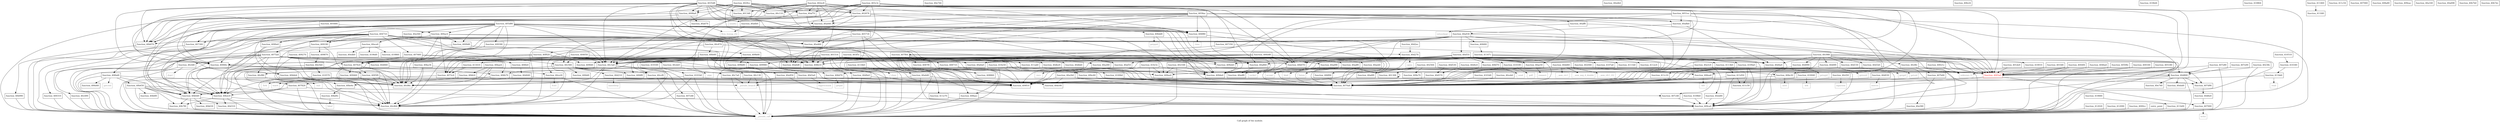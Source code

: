 digraph "Call graph of the module." {
  label="Call graph of the module.";
  node [shape=record];

  Node_function_401514 [label="{function_401514}"];
  Node_function_40238c [label="{function_40238c}"];
  Node_function_401de0 [label="{function_401de0}"];
  Node_function_402040 [label="{function_402040}"];
  Node_function_402168 [label="{function_402168}"];
  Node_function_401fd0 [label="{function_401fd0}"];
  Node_function_403c3c [label="{function_403c3c}"];
  Node_function_403f5c [label="{function_403f5c}"];
  Node_function_404050 [label="{function_404050}"];
  Node_function_4044f4 [label="{function_4044f4}"];
  Node_function_4046a4 [label="{function_4046a4}"];
  Node_function_404710 [label="{function_404710}"];
  Node_function_400ac4 [label="{function_400ac4}"];
  Node_function_401308 [label="{function_401308}"];
  Node_function_4013d0 [label="{function_4013d0}"];
  Node_function_402564 [label="{function_402564}"];
  Node_function_400e88 [label="{function_400e88}"];
  Node_function_4029cc [label="{function_4029cc}"];
  Node_function_402ec8 [label="{function_402ec8}"];
  Node_function_4035d8 [label="{function_4035d8}"];
  Node_function_402878 [label="{function_402878}"];
  Node_function_40d310 [label="{function_40d310}"];
  Node_function_40d3a0 [label="{function_40d3a0}"];
  Node_function_40d440 [label="{function_40d440}"];
  Node_function_40d4a0 [label="{function_40d4a0}"];
  Node_function_40d4c0 [label="{function_40d4c0}"];
  Node_function_40d530 [label="{function_40d530}"];
  Node_function_40d570 [label="{function_40d570}"];
  Node_function_40d660 [label="{function_40d660}"];
  Node_function_40d6e0 [label="{function_40d6e0}"];
  Node_function_40d800 [label="{function_40d800}"];
  Node_function_40d9e0 [label="{function_40d9e0}"];
  Node_function_40db20 [label="{function_40db20}"];
  Node_function_40dbb0 [label="{function_40dbb0}"];
  Node_function_40dc00 [label="{function_40dc00}"];
  Node_function_40dd60 [label="{function_40dd60}"];
  Node_function_40e5b0 [label="{function_40e5b0}"];
  Node_function_40e740 [label="{function_40e740}"];
  Node_function_40e744 [label="{function_40e744}"];
  Node_function_40e850 [label="{function_40e850}"];
  Node_function_40eb80 [label="{function_40eb80}"];
  Node_function_40ebd0 [label="{function_40ebd0}"];
  Node_function_40ece0 [label="{function_40ece0}"];
  Node_function_40edb0 [label="{function_40edb0}"];
  Node_function_40edb4 [label="{function_40edb4}"];
  Node_function_40edf0 [label="{function_40edf0}"];
  Node_function_40ef10 [label="{function_40ef10}"];
  Node_function_40f920 [label="{function_40f920}"];
  Node_function_40fd00 [label="{function_40fd00}"];
  Node_function_40fd70 [label="{function_40fd70}"];
  Node_function_40fdd0 [label="{function_40fdd0}"];
  Node_function_40fdf8 [label="{function_40fdf8}"];
  Node_function_40fe24 [label="{function_40fe24}"];
  Node_function_40fe60 [label="{function_40fe60}"];
  Node_function_410010 [label="{function_410010}"];
  Node_function_410040 [label="{function_410040}"];
  Node_function_4100b0 [label="{function_4100b0}"];
  Node_function_410100 [label="{function_410100}"];
  Node_function_410160 [label="{function_410160}"];
  Node_function_4101b0 [label="{function_4101b0}"];
  Node_function_410340 [label="{function_410340}"];
  Node_function_4103d0 [label="{function_4103d0}"];
  Node_function_410510 [label="{function_410510}"];
  Node_function_410570 [label="{function_410570}"];
  Node_function_410660 [label="{function_410660}"];
  Node_function_4106d0 [label="{function_4106d0}"];
  Node_function_4106d4 [label="{function_4106d4}"];
  Node_function_4107a0 [label="{function_4107a0}"];
  Node_function_410860 [label="{function_410860}"];
  Node_function_410864 [label="{function_410864}"];
  Node_function_4108b0 [label="{function_4108b0}"];
  Node_function_4109a0 [label="{function_4109a0}"];
  Node_function_410c5c [label="{function_410c5c}"];
  Node_function_410e50 [label="{function_410e50}"];
  Node_function_4111b0 [label="{function_4111b0}"];
  Node_function_4112c0 [label="{function_4112c0}"];
  Node_function_4113b0 [label="{function_4113b0}"];
  Node_function_411460 [label="{function_411460}"];
  Node_function_4114b0 [label="{function_4114b0}"];
  Node_function_411610 [label="{function_411610}"];
  Node_function_41167c [label="{function_41167c}"];
  Node_function_411ab0 [label="{function_411ab0}"];
  Node_function_411b00 [label="{function_411b00}"];
  Node_function_411bb0 [label="{function_411bb0}"];
  Node_function_411c10 [label="{function_411c10}"];
  Node_function_411c50 [label="{function_411c50}"];
  Node_function_411c54 [label="{function_411c54}"];
  Node_function_411d50 [label="{function_411d50}"];
  Node_function_411e70 [label="{function_411e70}"];
  Node_function_411fd0 [label="{function_411fd0}"];
  Node_function_412020 [label="{function_412020}"];
  Node_function_412090 [label="{function_412090}"];
  Node___asm_neg_d_double [color="gray50", fontcolor="gray50", label="{__asm_neg_d_double}"];
  Node___asm_cfc1_i32 [color="gray50", fontcolor="gray50", label="{__asm_cfc1_i32}"];
  Node___asm_ctc1 [color="gray50", fontcolor="gray50", label="{__asm_ctc1}"];
  Node_unknown_0 [color="gray50", fontcolor="gray50", label="{unknown_0}"];
  Node_close [color="gray50", fontcolor="gray50", label="{close}"];
  Node_fork [color="gray50", fontcolor="gray50", label="{fork}"];
  Node_getcwd [color="gray50", fontcolor="gray50", label="{getcwd}"];
  Node_getpid [color="gray50", fontcolor="gray50", label="{getpid}"];
  Node_getppid [color="gray50", fontcolor="gray50", label="{getppid}"];
  Node_ioctl [color="gray50", fontcolor="gray50", label="{ioctl}"];
  Node_kill [color="gray50", fontcolor="gray50", label="{kill}"];
  Node_time [color="gray50", fontcolor="gray50", label="{time}"];
  Node_write [color="gray50", fontcolor="gray50", label="{write}"];
  Node_accept [color="gray50", fontcolor="gray50", label="{accept}"];
  Node_bind [color="gray50", fontcolor="gray50", label="{bind}"];
  Node_connect [color="gray50", fontcolor="gray50", label="{connect}"];
  Node_listen [color="gray50", fontcolor="gray50", label="{listen}"];
  Node_recv [color="gray50", fontcolor="gray50", label="{recv}"];
  Node_sendto [color="gray50", fontcolor="gray50", label="{sendto}"];
  Node_setsockopt [color="gray50", fontcolor="gray50", label="{setsockopt}"];
  Node_socket [color="gray50", fontcolor="gray50", label="{socket}"];
  Node_pipe [color="gray50", fontcolor="gray50", label="{pipe}"];
  Node_fcntl [color="gray50", fontcolor="gray50", label="{fcntl}"];
  Node_sigaction [color="gray50", fontcolor="gray50", label="{sigaction}"];
  Node_exit [color="gray50", fontcolor="gray50", label="{exit}"];
  Node_dup2 [color="gray50", fontcolor="gray50", label="{dup2}"];
  Node_getegid [color="gray50", fontcolor="gray50", label="{getegid}"];
  Node_execve [color="gray50", fontcolor="gray50", label="{execve}"];
  Node_geteuid [color="gray50", fontcolor="gray50", label="{geteuid}"];
  Node_getgid [color="gray50", fontcolor="gray50", label="{getgid}"];
  Node_getuid [color="gray50", fontcolor="gray50", label="{getuid}"];
  Node_nanosleep [color="gray50", fontcolor="gray50", label="{nanosleep}"];
  Node_open [color="gray50", fontcolor="gray50", label="{open}"];
  Node_sigprocmask [color="gray50", fontcolor="gray50", label="{sigprocmask}"];
  Node_wait4 [color="gray50", fontcolor="gray50", label="{wait4}"];
  Node_send [color="gray50", fontcolor="gray50", label="{send}"];
  Node_brk [color="gray50", fontcolor="gray50", label="{brk}"];
  Node_poll [color="gray50", fontcolor="gray50", label="{poll}"];
  Node_read [color="gray50", fontcolor="gray50", label="{read}"];
  Node_llvm_bswap_i32 [color="gray50", fontcolor="gray50", label="{llvm_bswap_i32}"];
  Node_fabsf [color="gray50", fontcolor="gray50", label="{fabsf}"];
  Node_function_40508c [label="{function_40508c}"];
  Node_function_405180 [label="{function_405180}"];
  Node_function_4051ec [label="{function_4051ec}"];
  Node_function_405684 [label="{function_405684}"];
  Node_function_405718 [label="{function_405718}"];
  Node_function_4058ac [label="{function_4058ac}"];
  Node_function_405d80 [label="{function_405d80}"];
  Node_function_406b10 [label="{function_406b10}"];
  Node_function_406b70 [label="{function_406b70}"];
  Node_function_406bd0 [label="{function_406bd0}"];
  Node_function_406d40 [label="{function_406d40}"];
  Node_function_406d70 [label="{function_406d70}"];
  Node_function_406dd0 [label="{function_406dd0}"];
  Node_function_406e30 [label="{function_406e30}"];
  Node_function_406ea0 [label="{function_406ea0}"];
  Node_function_406f00 [label="{function_406f00}"];
  Node_function_406f80 [label="{function_406f80}"];
  Node_function_406fe0 [label="{function_406fe0}"];
  Node_function_407000 [label="{function_407000}"];
  Node_function_407060 [label="{function_407060}"];
  Node_function_4070a0 [label="{function_4070a0}"];
  Node_function_4070c0 [label="{function_4070c0}"];
  Node_function_4072c0 [label="{function_4072c0}"];
  Node_function_407300 [label="{function_407300}"];
  Node_function_407350 [label="{function_407350}"];
  Node_function_407460 [label="{function_407460}"];
  Node_function_4075a4 [label="{function_4075a4}"];
  Node_function_407820 [label="{function_407820}"];
  Node_function_407b90 [label="{function_407b90}"];
  Node_function_407c48 [label="{function_407c48}"];
  Node_function_407c68 [label="{function_407c68}"];
  Node_function_407d90 [label="{function_407d90}"];
  Node_function_407e00 [label="{function_407e00}"];
  Node_function_40bc60 [label="{function_40bc60}"];
  Node_function_40bd9c [label="{function_40bd9c}"];
  Node_function_407e80 [label="{function_407e80}"];
  Node_function_407f64 [label="{function_407f64}"];
  Node_function_408710 [label="{function_408710}"];
  Node_function_4087f0 [label="{function_4087f0}"];
  Node_function_408860 [label="{function_408860}"];
  Node_function_408a80 [label="{function_408a80}"];
  Node_function_408aec [label="{function_408aec}"];
  Node_function_4090e0 [label="{function_4090e0}"];
  Node_function_409190 [label="{function_409190}"];
  Node_function_409270 [label="{function_409270}"];
  Node_function_409390 [label="{function_409390}"];
  Node_function_409460 [label="{function_409460}"];
  Node_function_4095f0 [label="{function_4095f0}"];
  Node_function_409870 [label="{function_409870}"];
  Node_function_409980 [label="{function_409980}"];
  Node_function_409b00 [label="{function_409b00}"];
  Node_function_409b80 [label="{function_409b80}"];
  Node_function_409ca0 [label="{function_409ca0}"];
  Node_function_409de0 [label="{function_409de0}"];
  Node_function_409e70 [label="{function_409e70}"];
  Node_function_409eac [label="{function_409eac}"];
  Node_function_409eb0 [label="{function_409eb0}"];
  Node_function_409ee0 [label="{function_409ee0}"];
  Node_function_409f10 [label="{function_409f10}"];
  Node_function_409fd0 [label="{function_409fd0}"];
  Node_function_40a0a0 [label="{function_40a0a0}"];
  Node_function_40a160 [label="{function_40a160}"];
  Node_function_40a260 [label="{function_40a260}"];
  Node_function_40a2b0 [label="{function_40a2b0}"];
  Node_function_40a440 [label="{function_40a440}"];
  Node_function_40a460 [label="{function_40a460}"];
  Node_function_40a4d0 [label="{function_40a4d0}"];
  Node_function_40a560 [label="{function_40a560}"];
  Node_function_40a580 [label="{function_40a580}"];
  Node_function_40a5c0 [label="{function_40a5c0}"];
  Node_function_40a670 [label="{function_40a670}"];
  Node_function_40a698 [label="{function_40a698}"];
  Node_function_40a6b0 [label="{function_40a6b0}"];
  Node_function_40a6d8 [label="{function_40a6d8}"];
  Node_function_40a6f0 [label="{function_40a6f0}"];
  Node_function_40a860 [label="{function_40a860}"];
  Node_function_40a8b0 [label="{function_40a8b0}"];
  Node_function_40a930 [label="{function_40a930}"];
  Node_function_40ad90 [label="{function_40ad90}"];
  Node_function_40adf0 [label="{function_40adf0}"];
  Node_function_40ae50 [label="{function_40ae50}"];
  Node_function_40aeb0 [label="{function_40aeb0}"];
  Node_function_40af10 [label="{function_40af10}"];
  Node_function_40af70 [label="{function_40af70}"];
  Node_function_40aff0 [label="{function_40aff0}"];
  Node_function_40b070 [label="{function_40b070}"];
  Node_function_40b0d0 [label="{function_40b0d0}"];
  Node_function_40b2c0 [label="{function_40b2c0}"];
  Node_function_40b450 [label="{function_40b450}"];
  Node_function_40b630 [label="{function_40b630}"];
  Node_function_40b6f0 [label="{function_40b6f0}"];
  Node_function_40b7b0 [label="{function_40b7b0}"];
  Node_function_40b7dc [label="{function_40b7dc}"];
  Node_function_40b7f8 [label="{function_40b7f8}"];
  Node_function_40b970 [label="{function_40b970}"];
  Node_function_40b990 [label="{function_40b990}"];
  Node_function_40ba34 [label="{function_40ba34}"];
  Node_function_40bae4 [label="{function_40bae4}"];
  Node_function_40bbb4 [label="{function_40bbb4}"];
  Node_function_40be4c [label="{function_40be4c}"];
  Node_function_40bfc0 [label="{function_40bfc0}"];
  Node_function_40c110 [label="{function_40c110}"];
  Node_function_40c130 [label="{function_40c130}"];
  Node_function_40c3a0 [label="{function_40c3a0}"];
  Node_function_40c490 [label="{function_40c490}"];
  Node_function_40c560 [label="{function_40c560}"];
  Node_function_40c7a0 [label="{function_40c7a0}"];
  Node_function_40c864 [label="{function_40c864}"];
  Node_function_40c86c [label="{function_40c86c}"];
  Node_function_40c874 [label="{function_40c874}"];
  Node_function_40c8fc [label="{function_40c8fc}"];
  Node_function_40c988 [label="{function_40c988}"];
  Node_function_40ccf0 [label="{function_40ccf0}"];
  Node_function_40cde0 [label="{function_40cde0}"];
  Node_function_40ce20 [label="{function_40ce20}"];
  Node_function_40ceb0 [label="{function_40ceb0}"];
  Node_function_40cf20 [label="{function_40cf20}"];
  Node_function_40cf80 [label="{function_40cf80}"];
  Node_function_40cfd0 [label="{function_40cfd0}"];
  Node_function_40d030 [label="{function_40d030}"];
  Node_function_40d090 [label="{function_40d090}"];
  Node_function_40d0f0 [label="{function_40d0f0}"];
  Node_function_40d150 [label="{function_40d150}"];
  Node_function_40d1b0 [label="{function_40d1b0}"];
  Node_function_40d210 [label="{function_40d210}"];
  Node_function_40d270 [label="{function_40d270}"];
  Node_function_40d2ec [label="{function_40d2ec}"];
  Node___pseudo_call [color="gray50", fontcolor="gray50", label="{__pseudo_call}"];
  Node___pseudo_branch [color="gray50", fontcolor="gray50", label="{__pseudo_branch}"];
  Node_function_4000cc [label="{function_4000cc}"];
  Node_function_400160 [label="{function_400160}"];
  Node_function_40021c [label="{function_40021c}"];
  Node_entry_point [label="{entry_point}"];
  Node_function_400310 [label="{function_400310}"];
  Node_function_4005a0 [color="red", fontcolor="red", label="{function_4005a0}"];
  Node_function_40066c [label="{function_40066c}"];
  Node_function_4008a8 [label="{function_4008a8}"];
  Node_function_4009d8 [label="{function_4009d8}"];
  Node_function_401514 -> Node_function_406b10;
  Node_function_401514 -> Node_function_4070c0;
  Node_function_401514 -> Node_function_4072c0;
  Node_function_401514 -> Node_function_409980;
  Node_function_401514 -> Node_function_409de0;
  Node_function_401514 -> Node_function_409ee0;
  Node_function_401514 -> Node_function_409f10;
  Node_function_401514 -> Node_function_409fd0;
  Node_function_401514 -> Node_function_40a6d8;
  Node_function_401514 -> Node_function_40a860;
  Node_function_401514 -> Node_function_40ae50;
  Node_function_401514 -> Node_function_40af10;
  Node_function_401514 -> Node_function_40b070;
  Node_function_401514 -> Node_function_40c3a0;
  Node_function_401514 -> Node___pseudo_call;
  Node_function_401514 -> Node_function_4005a0;
  Node_function_401514 -> Node_function_40066c;
  Node_function_40238c -> Node___pseudo_call;
  Node_function_40238c -> Node_function_4005a0;
  Node_function_401de0 -> Node_function_4005a0;
  Node_function_402040 -> Node_function_409f10;
  Node_function_402040 -> Node_function_4005a0;
  Node_function_402168 -> Node_function_409de0;
  Node_function_402168 -> Node_function_409ee0;
  Node_function_402168 -> Node___pseudo_call;
  Node_function_402168 -> Node_function_4005a0;
  Node_function_401fd0 -> Node_function_4005a0;
  Node_function_403c3c -> Node_function_402878;
  Node_function_403c3c -> Node_function_406b10;
  Node_function_403c3c -> Node_function_406e30;
  Node_function_403c3c -> Node_function_406f80;
  Node_function_403c3c -> Node_function_409de0;
  Node_function_403c3c -> Node_function_40af70;
  Node_function_403c3c -> Node_function_40b070;
  Node_function_403c3c -> Node_function_40b0d0;
  Node_function_403c3c -> Node_function_40b970;
  Node_function_403c3c -> Node_function_40c110;
  Node_function_403c3c -> Node_function_40c3a0;
  Node_function_403c3c -> Node___pseudo_call;
  Node_function_403c3c -> Node_function_4005a0;
  Node_function_403c3c -> Node_function_40066c;
  Node_function_403f5c -> Node_function_406b10;
  Node_function_403f5c -> Node_function_40a4d0;
  Node_function_403f5c -> Node_function_40c3a0;
  Node_function_403f5c -> Node_function_4005a0;
  Node_function_404050 -> Node_function_40c3a0;
  Node_function_404050 -> Node_function_40c560;
  Node_function_404050 -> Node_function_4005a0;
  Node_function_404050 -> Node_function_40066c;
  Node_function_4044f4 -> Node_function_406ea0;
  Node_function_4044f4 -> Node___pseudo_call;
  Node_function_4044f4 -> Node_function_4005a0;
  Node_function_4046a4 -> Node_function_4005a0;
  Node_function_404710 -> Node_function_407300;
  Node_function_404710 -> Node_function_407460;
  Node_function_404710 -> Node_function_4075a4;
  Node_function_404710 -> Node_function_4090e0;
  Node_function_404710 -> Node_function_409190;
  Node_function_404710 -> Node_function_409de0;
  Node_function_404710 -> Node_function_409f10;
  Node_function_404710 -> Node_function_409fd0;
  Node_function_404710 -> Node_function_40a0a0;
  Node_function_404710 -> Node_function_40a460;
  Node_function_404710 -> Node_function_40b0d0;
  Node_function_404710 -> Node_function_40b2c0;
  Node_function_404710 -> Node_function_40c3a0;
  Node_function_404710 -> Node_function_40c560;
  Node_function_404710 -> Node___pseudo_call;
  Node_function_404710 -> Node_function_400310;
  Node_function_404710 -> Node_function_4005a0;
  Node_function_404710 -> Node_function_40066c;
  Node_function_400ac4 -> Node_function_4070c0;
  Node_function_400ac4 -> Node_function_4072c0;
  Node_function_400ac4 -> Node_function_409190;
  Node_function_400ac4 -> Node_function_409ca0;
  Node_function_400ac4 -> Node_function_409de0;
  Node_function_400ac4 -> Node_function_40b0d0;
  Node_function_400ac4 -> Node_function_40b970;
  Node_function_400ac4 -> Node_function_4009d8;
  Node_function_401308 -> Node_function_401308;
  Node_function_402564 -> Node_function_401308;
  Node_function_402564 -> Node_function_409e70;
  Node_function_402564 -> Node_function_409ee0;
  Node_function_402564 -> Node_function_409f10;
  Node_function_402564 -> Node_function_40a6f0;
  Node_function_402564 -> Node___pseudo_call;
  Node_function_402564 -> Node_function_4005a0;
  Node_function_400e88 -> Node_function_406b10;
  Node_function_400e88 -> Node_function_406b70;
  Node_function_400e88 -> Node_function_406f00;
  Node_function_400e88 -> Node_function_409de0;
  Node_function_400e88 -> Node_function_40a6d8;
  Node_function_400e88 -> Node_function_40ad90;
  Node_function_400e88 -> Node_function_40adf0;
  Node_function_400e88 -> Node_function_40aeb0;
  Node_function_400e88 -> Node_function_40af10;
  Node_function_400e88 -> Node_function_40b070;
  Node_function_400e88 -> Node_function_40c3a0;
  Node_function_400e88 -> Node_function_4005a0;
  Node_function_4029cc -> Node_function_4013d0;
  Node_function_4029cc -> Node_function_402878;
  Node_function_4029cc -> Node_function_406f80;
  Node_function_4029cc -> Node_function_409de0;
  Node_function_4029cc -> Node_function_40a6d8;
  Node_function_4029cc -> Node_function_40af70;
  Node_function_4029cc -> Node_function_40b070;
  Node_function_4029cc -> Node_function_40b970;
  Node_function_4029cc -> Node_function_40c110;
  Node_function_4029cc -> Node_function_40c3a0;
  Node_function_4029cc -> Node_function_4005a0;
  Node_function_4029cc -> Node_function_40066c;
  Node_function_4029cc -> Node_function_4008a8;
  Node_function_402ec8 -> Node_function_4013d0;
  Node_function_402ec8 -> Node_function_402878;
  Node_function_402ec8 -> Node_function_406f80;
  Node_function_402ec8 -> Node_function_409ca0;
  Node_function_402ec8 -> Node_function_40a440;
  Node_function_402ec8 -> Node_function_40a6d8;
  Node_function_402ec8 -> Node_function_40af70;
  Node_function_402ec8 -> Node_function_40b070;
  Node_function_402ec8 -> Node_function_40b970;
  Node_function_402ec8 -> Node_function_40c110;
  Node_function_402ec8 -> Node_function_40c3a0;
  Node_function_402ec8 -> Node_function_4005a0;
  Node_function_402ec8 -> Node_function_40066c;
  Node_function_402ec8 -> Node_function_4008a8;
  Node_function_4035d8 -> Node_function_4013d0;
  Node_function_4035d8 -> Node_function_402878;
  Node_function_4035d8 -> Node_function_406b10;
  Node_function_4035d8 -> Node_function_406d70;
  Node_function_4035d8 -> Node_function_406f80;
  Node_function_4035d8 -> Node_function_409de0;
  Node_function_4035d8 -> Node_function_40a440;
  Node_function_4035d8 -> Node_function_40a6d8;
  Node_function_4035d8 -> Node_function_40af70;
  Node_function_4035d8 -> Node_function_40b070;
  Node_function_4035d8 -> Node_function_40b970;
  Node_function_4035d8 -> Node_function_40bbb4;
  Node_function_4035d8 -> Node_function_40c110;
  Node_function_4035d8 -> Node_function_40c3a0;
  Node_function_4035d8 -> Node_function_4005a0;
  Node_function_4035d8 -> Node_function_40066c;
  Node_function_4035d8 -> Node_function_4008a8;
  Node_function_402878 -> Node_function_40a440;
  Node_function_402878 -> Node_function_40a860;
  Node_function_402878 -> Node_function_40a8b0;
  Node_function_402878 -> Node_function_40c3a0;
  Node_function_402878 -> Node_function_4005a0;
  Node_function_40d310 -> Node___pseudo_call;
  Node_function_40d3a0 -> Node_sigprocmask;
  Node_function_40d3a0 -> Node_function_4070a0;
  Node_function_40d440 -> Node_wait4;
  Node_function_40d440 -> Node_function_4070a0;
  Node_function_40d4c0 -> Node_function_40d570;
  Node_function_40d530 -> Node_function_40d570;
  Node_function_40d570 -> Node_function_4070a0;
  Node_function_40d660 -> Node_function_407820;
  Node_function_40d660 -> Node_function_40ce20;
  Node_function_40d6e0 -> Node_function_407000;
  Node_function_40d800 -> Node_function_40e740;
  Node_function_40d800 -> Node_function_40ebd0;
  Node_function_40d800 -> Node_function_407d90;
  Node_function_40d800 -> Node_function_409ca0;
  Node_function_40d800 -> Node___pseudo_call;
  Node_function_40d800 -> Node___pseudo_branch;
  Node_function_40d9e0 -> Node_function_4070a0;
  Node_function_40d9e0 -> Node___pseudo_call;
  Node_function_40dd60 -> Node___asm_neg_d_double;
  Node_function_40dd60 -> Node___asm_cfc1_i32;
  Node_function_40dd60 -> Node___asm_ctc1;
  Node_function_40dd60 -> Node_function_409de0;
  Node_function_40dd60 -> Node___pseudo_call;
  Node_function_40e5b0 -> Node_function_410570;
  Node_function_40e5b0 -> Node_function_4095f0;
  Node_function_40e5b0 -> Node___pseudo_call;
  Node_function_40e850 -> Node_function_409ca0;
  Node_function_40e850 -> Node___pseudo_branch;
  Node_function_40eb80 -> Node_function_409ca0;
  Node_function_40ece0 -> Node_function_40edb0;
  Node_function_40ece0 -> Node_function_4106d0;
  Node_function_40ece0 -> Node_function_410860;
  Node_function_40ef10 -> Node_function_40d4a0;
  Node_function_40ef10 -> Node_function_40fd70;
  Node_function_40ef10 -> Node_function_410100;
  Node_function_40ef10 -> Node_function_4107a0;
  Node_function_40ef10 -> Node_function_4109a0;
  Node_function_40ef10 -> Node_function_4111b0;
  Node_function_40ef10 -> Node_function_4112c0;
  Node_function_40ef10 -> Node_function_4113b0;
  Node_function_40ef10 -> Node_function_406b10;
  Node_function_40ef10 -> Node_function_4070a0;
  Node_function_40ef10 -> Node_function_409ca0;
  Node_function_40ef10 -> Node_function_409de0;
  Node_function_40ef10 -> Node_function_409f10;
  Node_function_40ef10 -> Node_function_40a0a0;
  Node_function_40ef10 -> Node_function_40a860;
  Node_function_40ef10 -> Node_function_40ae50;
  Node_function_40ef10 -> Node_function_40af10;
  Node_function_40ef10 -> Node_function_40b070;
  Node_function_40ef10 -> Node_function_40b0d0;
  Node_function_40ef10 -> Node_function_40b2c0;
  Node_function_40ef10 -> Node_function_40c864;
  Node_function_40ef10 -> Node_function_40c86c;
  Node_function_40ef10 -> Node___pseudo_call;
  Node_function_40f920 -> Node_function_40d4a0;
  Node_function_40f920 -> Node_function_4070c0;
  Node_function_40f920 -> Node_function_4072c0;
  Node_function_40f920 -> Node_function_409eb0;
  Node_function_40f920 -> Node_function_40c864;
  Node_function_40f920 -> Node_function_40c86c;
  Node_function_40f920 -> Node___pseudo_call;
  Node_function_40fd00 -> Node_function_41167c;
  Node_function_40fd70 -> Node_send;
  Node_function_40fd70 -> Node_function_4070a0;
  Node_function_40fe60 -> Node_function_40d3a0;
  Node_function_40fe60 -> Node_function_40fdf8;
  Node_function_40fe60 -> Node_function_411ab0;
  Node_function_40fe60 -> Node_function_40c864;
  Node_function_40fe60 -> Node_function_40ccf0;
  Node_function_40fe60 -> Node___pseudo_call;
  Node_function_410040 -> Node_brk;
  Node_function_410040 -> Node_function_4070a0;
  Node_function_4100b0 -> Node_function_4070a0;
  Node_function_410100 -> Node_poll;
  Node_function_410100 -> Node_function_4070a0;
  Node_function_410160 -> Node_function_4101b0;
  Node_function_4101b0 -> Node_function_4070a0;
  Node_function_4101b0 -> Node_function_40c864;
  Node_function_4101b0 -> Node_function_40c86c;
  Node_function_4101b0 -> Node___pseudo_call;
  Node_function_410340 -> Node_function_411bb0;
  Node_function_4103d0 -> Node_function_4070a0;
  Node_function_410510 -> Node_function_410340;
  Node_function_410570 -> Node_function_4070a0;
  Node_function_410570 -> Node___pseudo_call;
  Node_function_410660 -> Node_function_411b00;
  Node_function_4108b0 -> Node_function_409ca0;
  Node_function_4109a0 -> Node_function_411c10;
  Node_function_4109a0 -> Node_function_411c50;
  Node_function_4109a0 -> Node_function_4070a0;
  Node_function_4109a0 -> Node_function_409ca0;
  Node_function_4109a0 -> Node_function_409de0;
  Node_function_4109a0 -> Node___pseudo_call;
  Node_function_410c5c -> Node_function_4070a0;
  Node_function_410c5c -> Node_function_409de0;
  Node_function_410c5c -> Node_function_409ee0;
  Node_function_410c5c -> Node_function_409f10;
  Node_function_410e50 -> Node_function_4070a0;
  Node_function_410e50 -> Node_function_409de0;
  Node_function_410e50 -> Node_function_409f10;
  Node_function_410e50 -> Node___pseudo_call;
  Node_function_4113b0 -> Node_function_411d50;
  Node_function_411460 -> Node_function_411fd0;
  Node_function_4114b0 -> Node_function_411e70;
  Node_function_4114b0 -> Node_function_40a4d0;
  Node_function_411610 -> Node_function_4072c0;
  Node_function_41167c -> Node_function_4109a0;
  Node_function_41167c -> Node_function_411610;
  Node_function_41167c -> Node_function_4070a0;
  Node_function_41167c -> Node_function_4070c0;
  Node_function_41167c -> Node_function_409eb0;
  Node_function_41167c -> Node___pseudo_call;
  Node_function_411ab0 -> Node_function_406d70;
  Node_function_411ab0 -> Node_function_406ea0;
  Node_function_411b00 -> Node___pseudo_call;
  Node_function_411bb0 -> Node_read;
  Node_function_411bb0 -> Node_function_4070a0;
  Node_function_411d50 -> Node_function_411c50;
  Node_function_411d50 -> Node_function_409ca0;
  Node_function_411d50 -> Node_function_409f10;
  Node_function_411e70 -> Node_function_409ca0;
  Node_function_412020 -> Node___pseudo_call;
  Node_function_412090 -> Node___pseudo_call;
  Node_function_40508c -> Node_function_4005a0;
  Node_function_405180 -> Node_function_4005a0;
  Node_function_4051ec -> Node_function_409ca0;
  Node_function_4051ec -> Node_function_409f10;
  Node_function_4051ec -> Node_function_40a460;
  Node_function_4051ec -> Node_function_40a860;
  Node_function_4051ec -> Node_function_40a8b0;
  Node_function_4051ec -> Node___pseudo_call;
  Node_function_4051ec -> Node_function_4005a0;
  Node_function_405684 -> Node_function_400ac4;
  Node_function_405684 -> Node_function_40b2c0;
  Node_function_405718 -> Node_function_409f10;
  Node_function_405718 -> Node_function_40a460;
  Node_function_405718 -> Node_function_40a4d0;
  Node_function_405718 -> Node_function_40b2c0;
  Node_function_4058ac -> Node_function_406b10;
  Node_function_4058ac -> Node_function_406e30;
  Node_function_4058ac -> Node_function_406f80;
  Node_function_4058ac -> Node_function_4070a0;
  Node_function_4058ac -> Node_function_40a440;
  Node_function_4058ac -> Node_function_40a6d8;
  Node_function_4058ac -> Node_function_40a860;
  Node_function_4058ac -> Node_function_40a8b0;
  Node_function_4058ac -> Node_function_40ae50;
  Node_function_4058ac -> Node_function_40aff0;
  Node_function_4058ac -> Node_function_40b970;
  Node_function_4058ac -> Node_function_40c560;
  Node_function_4058ac -> Node___pseudo_call;
  Node_function_405d80 -> Node_function_400ac4;
  Node_function_405d80 -> Node_function_406bd0;
  Node_function_405d80 -> Node_function_406d70;
  Node_function_405d80 -> Node_function_406dd0;
  Node_function_405d80 -> Node_function_406f80;
  Node_function_405d80 -> Node_function_4070c0;
  Node_function_405d80 -> Node_function_4072c0;
  Node_function_405d80 -> Node_function_407300;
  Node_function_405d80 -> Node_function_4090e0;
  Node_function_405d80 -> Node_function_409190;
  Node_function_405d80 -> Node_function_409390;
  Node_function_405d80 -> Node_function_409de0;
  Node_function_405d80 -> Node_function_409eb0;
  Node_function_405d80 -> Node_function_409ee0;
  Node_function_405d80 -> Node_function_409f10;
  Node_function_405d80 -> Node_function_40a0a0;
  Node_function_405d80 -> Node_function_40a460;
  Node_function_405d80 -> Node_function_40a560;
  Node_function_405d80 -> Node_function_40af10;
  Node_function_405d80 -> Node_function_40b0d0;
  Node_function_405d80 -> Node_function_40b2c0;
  Node_function_405d80 -> Node_function_40bbb4;
  Node_function_405d80 -> Node_function_40c3a0;
  Node_function_405d80 -> Node___pseudo_call;
  Node_function_405d80 -> Node_function_4005a0;
  Node_function_405d80 -> Node_function_4009d8;
  Node_function_406b10 -> Node_close;
  Node_function_406b10 -> Node___pseudo_call;
  Node_function_406b70 -> Node_fork;
  Node_function_406b70 -> Node_function_4070a0;
  Node_function_406bd0 -> Node_getcwd;
  Node_function_406bd0 -> Node_function_406d40;
  Node_function_406bd0 -> Node_function_4070a0;
  Node_function_406bd0 -> Node_function_40b0d0;
  Node_function_406bd0 -> Node_function_40b450;
  Node_function_406bd0 -> Node___pseudo_call;
  Node_function_406d70 -> Node_getpid;
  Node_function_406d70 -> Node_function_4070a0;
  Node_function_406dd0 -> Node_getppid;
  Node_function_406dd0 -> Node_function_4070a0;
  Node_function_406e30 -> Node_ioctl;
  Node_function_406e30 -> Node_function_4070a0;
  Node_function_406ea0 -> Node_kill;
  Node_function_406ea0 -> Node_function_4070a0;
  Node_function_406f00 -> Node_function_4070a0;
  Node_function_406f80 -> Node_time;
  Node_function_406f80 -> Node_function_4070a0;
  Node_function_406fe0 -> Node_function_40d440;
  Node_function_407000 -> Node_write;
  Node_function_407000 -> Node___pseudo_call;
  Node_function_4070c0 -> Node_function_409460;
  Node_function_4070c0 -> Node_function_4095f0;
  Node_function_4070c0 -> Node_function_40b2c0;
  Node_function_4070c0 -> Node_function_40c864;
  Node_function_4070c0 -> Node_function_40c86c;
  Node_function_4070c0 -> Node___pseudo_call;
  Node_function_4072c0 -> Node_function_407820;
  Node_function_4072c0 -> Node___pseudo_branch;
  Node_function_407300 -> Node___pseudo_call;
  Node_function_407350 -> Node_function_407c48;
  Node_function_407350 -> Node_function_407f64;
  Node_function_407460 -> Node_function_406fe0;
  Node_function_407460 -> Node_function_4070a0;
  Node_function_407460 -> Node_function_4070c0;
  Node_function_407460 -> Node___pseudo_call;
  Node_function_4075a4 -> Node_function_40d660;
  Node_function_4075a4 -> Node_function_406b10;
  Node_function_4075a4 -> Node_function_406b70;
  Node_function_4075a4 -> Node_function_4070a0;
  Node_function_4075a4 -> Node_function_4070c0;
  Node_function_4075a4 -> Node_function_40b0d0;
  Node_function_4075a4 -> Node_function_40b2c0;
  Node_function_4075a4 -> Node_function_40c490;
  Node_function_4075a4 -> Node_function_40cde0;
  Node_function_4075a4 -> Node_function_40cf80;
  Node_function_4075a4 -> Node_function_40cfd0;
  Node_function_4075a4 -> Node___pseudo_call;
  Node_function_407820 -> Node_function_407c48;
  Node_function_407820 -> Node_function_40b0d0;
  Node_function_407820 -> Node_function_40b2c0;
  Node_function_407820 -> Node___pseudo_call;
  Node_function_407b90 -> Node_function_4070a0;
  Node_function_407b90 -> Node_function_40a580;
  Node_function_407c48 -> Node_function_409ca0;
  Node_function_407c68 -> Node___pseudo_call;
  Node_function_407d90 -> Node_function_40d6e0;
  Node_function_407e00 -> Node_function_40d800;
  Node_function_40bc60 -> Node_function_4070a0;
  Node_function_40bd9c -> Node_fabsf;
  Node_function_407e80 -> Node_function_40d800;
  Node_function_407e80 -> Node_function_409f10;
  Node_function_407e80 -> Node___pseudo_call;
  Node_function_407f64 -> Node_function_40d800;
  Node_function_407f64 -> Node_function_40db20;
  Node_function_407f64 -> Node_function_40dbb0;
  Node_function_407f64 -> Node_function_40dc00;
  Node_function_407f64 -> Node_function_408710;
  Node_function_407f64 -> Node_function_4087f0;
  Node_function_407f64 -> Node_function_408860;
  Node_function_407f64 -> Node_function_408aec;
  Node_function_407f64 -> Node_function_409f10;
  Node_function_407f64 -> Node_function_40a260;
  Node_function_407f64 -> Node___pseudo_call;
  Node_function_408710 -> Node_function_408aec;
  Node_function_408710 -> Node_function_409de0;
  Node_function_4087f0 -> Node_function_408860;
  Node_function_408aec -> Node_function_409ca0;
  Node_function_408aec -> Node___pseudo_call;
  Node_function_4090e0 -> Node_function_40c864;
  Node_function_4090e0 -> Node_function_40c86c;
  Node_function_409190 -> Node_function_409870;
  Node_function_409190 -> Node_function_40c864;
  Node_function_409190 -> Node_function_40c86c;
  Node_function_409270 -> Node_function_409980;
  Node_function_409270 -> Node_function_40c864;
  Node_function_409270 -> Node_function_40c86c;
  Node_function_409270 -> Node___pseudo_call;
  Node_function_409390 -> Node_function_409b00;
  Node_function_409390 -> Node_function_40c864;
  Node_function_409390 -> Node_function_40c86c;
  Node_function_409460 -> Node_function_40b2c0;
  Node_function_409460 -> Node_function_40c864;
  Node_function_409460 -> Node_function_40c86c;
  Node_function_4095f0 -> Node_function_407d90;
  Node_function_4095f0 -> Node_function_40c864;
  Node_function_4095f0 -> Node_function_40c86c;
  Node_function_4095f0 -> Node___pseudo_call;
  Node_function_409870 -> Node_function_40e5b0;
  Node_function_409980 -> Node_function_40d9e0;
  Node_function_409980 -> Node_function_407d90;
  Node_function_409980 -> Node___pseudo_call;
  Node_function_409b00 -> Node_function_409b80;
  Node_function_409b00 -> Node_function_409f10;
  Node_function_409b80 -> Node_function_40d800;
  Node_function_409b80 -> Node_function_40d9e0;
  Node_function_409b80 -> Node___pseudo_call;
  Node_function_40a260 -> Node_function_40a2b0;
  Node_function_40a2b0 -> Node_function_40dc00;
  Node_function_40a2b0 -> Node_function_4070a0;
  Node_function_40a2b0 -> Node_function_409ca0;
  Node_function_40a2b0 -> Node_function_409f10;
  Node_function_40a440 -> Node_function_40e850;
  Node_function_40a4d0 -> Node_function_409ca0;
  Node_function_40a4d0 -> Node_function_409f10;
  Node_function_40a4d0 -> Node_function_40b0d0;
  Node_function_40a560 -> Node_function_40ece0;
  Node_function_40a580 -> Node___pseudo_call;
  Node_function_40a5c0 -> Node_function_40eb80;
  Node_function_40a5c0 -> Node_function_406e30;
  Node_function_40a5c0 -> Node_function_409de0;
  Node_function_40a670 -> Node_llvm_bswap_i32;
  Node_function_40a6b0 -> Node_llvm_bswap_i32;
  Node_function_40a860 -> Node_function_40edf0;
  Node_function_40a8b0 -> Node_function_40d4a0;
  Node_function_40a8b0 -> Node_function_40a930;
  Node_function_40a930 -> Node_function_40edf0;
  Node_function_40a930 -> Node_function_40ef10;
  Node_function_40a930 -> Node_function_40f920;
  Node_function_40a930 -> Node_function_40fd00;
  Node_function_40a930 -> Node_function_4070a0;
  Node_function_40a930 -> Node_function_409ca0;
  Node_function_40a930 -> Node_function_40a0a0;
  Node_function_40a930 -> Node_function_40b2c0;
  Node_function_40a930 -> Node_function_40c864;
  Node_function_40a930 -> Node_function_40c86c;
  Node_function_40a930 -> Node___pseudo_call;
  Node_function_40ad90 -> Node_accept;
  Node_function_40ad90 -> Node_function_4070a0;
  Node_function_40adf0 -> Node_bind;
  Node_function_40adf0 -> Node_function_4070a0;
  Node_function_40ae50 -> Node_connect;
  Node_function_40ae50 -> Node_function_4070a0;
  Node_function_40aeb0 -> Node_listen;
  Node_function_40aeb0 -> Node_function_4070a0;
  Node_function_40af10 -> Node_recv;
  Node_function_40af10 -> Node_function_4070a0;
  Node_function_40af70 -> Node_sendto;
  Node_function_40af70 -> Node_function_4070a0;
  Node_function_40aff0 -> Node_setsockopt;
  Node_function_40aff0 -> Node_function_4070a0;
  Node_function_40b070 -> Node_socket;
  Node_function_40b070 -> Node_function_4070a0;
  Node_function_40b0d0 -> Node_function_40d310;
  Node_function_40b0d0 -> Node_function_40b630;
  Node_function_40b0d0 -> Node_function_40b7f8;
  Node_function_40b0d0 -> Node_function_40c864;
  Node_function_40b0d0 -> Node___pseudo_call;
  Node_function_40b2c0 -> Node_function_40d310;
  Node_function_40b2c0 -> Node_function_40b7f8;
  Node_function_40b2c0 -> Node_function_40c864;
  Node_function_40b2c0 -> Node___pseudo_call;
  Node_function_40b450 -> Node_function_409ca0;
  Node_function_40b450 -> Node_function_40b0d0;
  Node_function_40b450 -> Node_function_40b2c0;
  Node_function_40b450 -> Node_function_40b6f0;
  Node_function_40b450 -> Node_function_40b7f8;
  Node_function_40b450 -> Node_function_40c864;
  Node_function_40b450 -> Node___pseudo_call;
  Node_function_40b7f8 -> Node___pseudo_call;
  Node_function_40b970 -> Node_function_40b990;
  Node_function_40b990 -> Node___pseudo_call;
  Node_function_40ba34 -> Node_function_40bc60;
  Node_function_40ba34 -> Node_function_40c864;
  Node_function_40ba34 -> Node_function_40c86c;
  Node_function_40bae4 -> Node_function_40bfc0;
  Node_function_40bae4 -> Node_function_40c864;
  Node_function_40bae4 -> Node_function_40c86c;
  Node_function_40bbb4 -> Node_function_40be4c;
  Node_function_40bbb4 -> Node_function_40c864;
  Node_function_40bbb4 -> Node_function_40c86c;
  Node_function_40be4c -> Node_function_40bd9c;
  Node_function_40bfc0 -> Node_function_4070a0;
  Node_function_40bfc0 -> Node_function_40be4c;
  Node_function_40c110 -> Node_function_40c130;
  Node_function_40c130 -> Node___pseudo_call;
  Node_function_40c130 -> Node___pseudo_branch;
  Node_function_40c3a0 -> Node_function_407c68;
  Node_function_40c3a0 -> Node_function_40c7a0;
  Node_function_40c3a0 -> Node_function_40c864;
  Node_function_40c3a0 -> Node_function_40c86c;
  Node_function_40c3a0 -> Node_function_40cf80;
  Node_function_40c3a0 -> Node___pseudo_call;
  Node_function_40c490 -> Node___pseudo_call;
  Node_function_40c560 -> Node_function_40d3a0;
  Node_function_40c560 -> Node_function_40fdd0;
  Node_function_40c560 -> Node_function_40fdf8;
  Node_function_40c560 -> Node_function_4070a0;
  Node_function_40c560 -> Node_function_40ccf0;
  Node_function_40c560 -> Node_function_40d210;
  Node_function_40c560 -> Node___pseudo_call;
  Node_function_40c7a0 -> Node___pseudo_call;
  Node_function_40c7a0 -> Node___pseudo_branch;
  Node_function_40c874 -> Node_function_40fe60;
  Node_function_40c874 -> Node_function_40ce20;
  Node_function_40c874 -> Node_function_40d270;
  Node_function_40c8fc -> Node_unknown_0;
  Node_function_40c8fc -> Node_function_407b90;
  Node_function_40c988 -> Node_function_40d4a0;
  Node_function_40c988 -> Node_function_410010;
  Node_function_40c988 -> Node_function_4070a0;
  Node_function_40c988 -> Node_function_409ca0;
  Node_function_40c988 -> Node_function_409de0;
  Node_function_40c988 -> Node_function_40c3a0;
  Node_function_40c988 -> Node_function_40c8fc;
  Node_function_40c988 -> Node_function_40d090;
  Node_function_40c988 -> Node_function_40d0f0;
  Node_function_40c988 -> Node_function_40d150;
  Node_function_40c988 -> Node_function_40d1b0;
  Node_function_40c988 -> Node___pseudo_call;
  Node_function_40ccf0 -> Node___pseudo_call;
  Node_function_40cde0 -> Node_function_4100b0;
  Node_function_40cde0 -> Node_pipe;
  Node_function_40ce20 -> Node_fcntl;
  Node_function_40ce20 -> Node___pseudo_call;
  Node_function_40ceb0 -> Node_function_4070a0;
  Node_function_40cf20 -> Node_sigaction;
  Node_function_40cf20 -> Node_function_4070a0;
  Node_function_40cf80 -> Node_exit;
  Node_function_40cfd0 -> Node_dup2;
  Node_function_40cfd0 -> Node___pseudo_call;
  Node_function_40d030 -> Node_execve;
  Node_function_40d030 -> Node_function_4070a0;
  Node_function_40d090 -> Node_getegid;
  Node_function_40d090 -> Node_function_4070a0;
  Node_function_40d0f0 -> Node_geteuid;
  Node_function_40d0f0 -> Node_function_4070a0;
  Node_function_40d150 -> Node_getgid;
  Node_function_40d150 -> Node_function_4070a0;
  Node_function_40d1b0 -> Node_getuid;
  Node_function_40d1b0 -> Node_function_4070a0;
  Node_function_40d210 -> Node_nanosleep;
  Node_function_40d210 -> Node_function_4070a0;
  Node_function_40d270 -> Node_open;
  Node_function_40d270 -> Node_function_4070a0;
  Node_function_40d2ec -> Node_function_40d270;
  Node_function_4000cc -> Node___pseudo_call;
  Node_function_400160 -> Node_unknown_0;
  Node_function_400160 -> Node___pseudo_call;
  Node_function_40021c -> Node_unknown_0;
  Node_entry_point -> Node___pseudo_call;
  Node_function_400310 -> Node___pseudo_call;
  Node_function_4005a0 -> Node_function_407000;
  Node_function_4005a0 -> Node_function_409f10;
  Node_function_40066c -> Node_function_406b70;
  Node_function_40066c -> Node_function_40b0d0;
  Node_function_40066c -> Node_function_40b2c0;
  Node_function_40066c -> Node_function_4005a0;
  Node_function_4008a8 -> Node_function_40a670;
  Node_function_4008a8 -> Node_function_40b970;
  Node_function_4008a8 -> Node___pseudo_call;
  Node_function_4009d8 -> Node_function_409f10;
  Node_function_4009d8 -> Node___pseudo_call;
}
